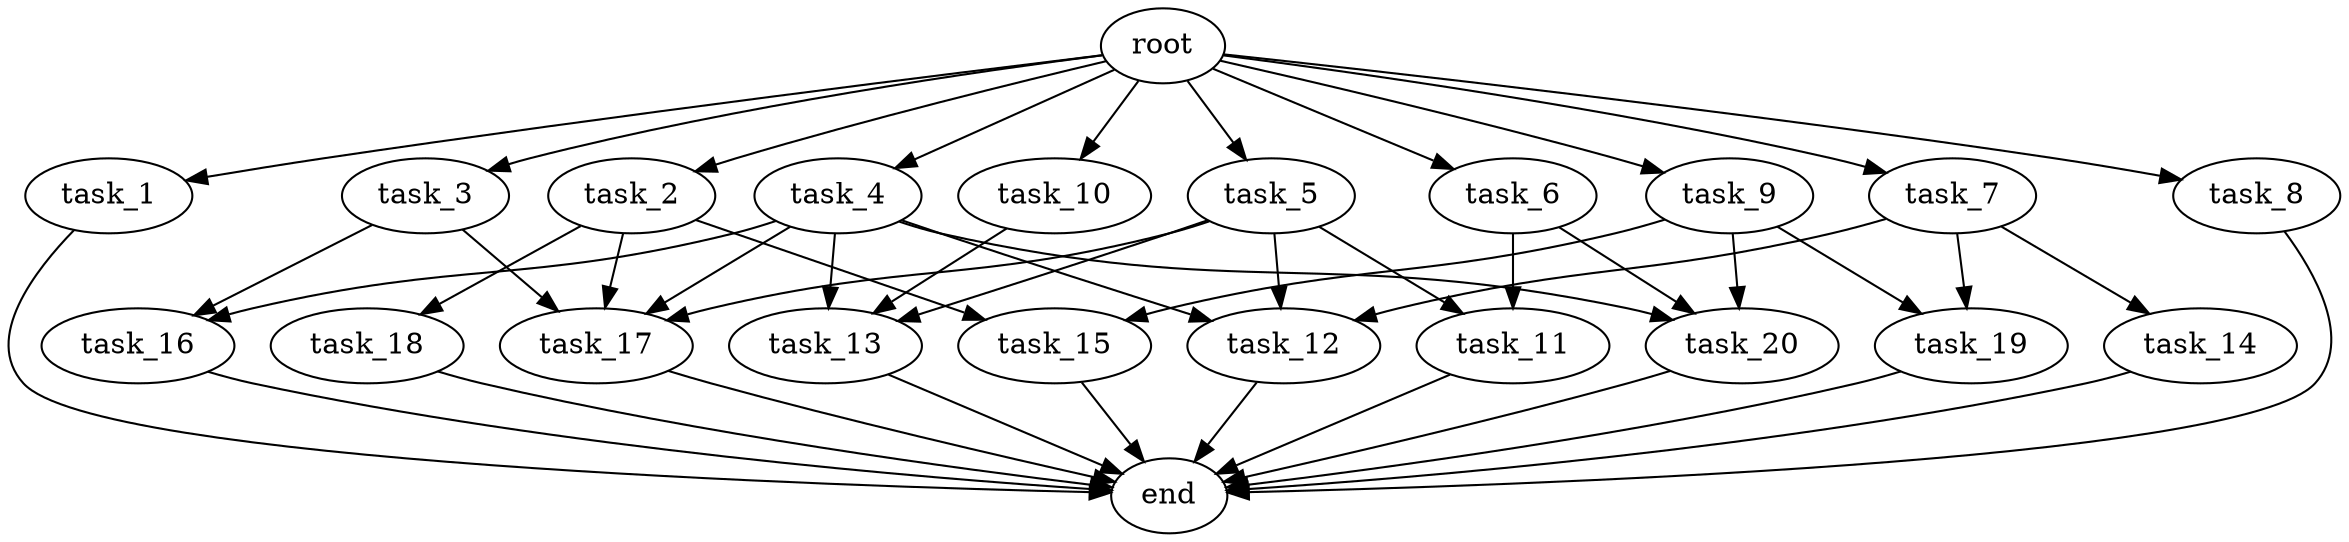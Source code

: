 digraph G {
  root [size="0.000000e+00"];
  task_1 [size="2.846332e+09"];
  task_2 [size="9.891006e+09"];
  task_3 [size="5.433462e+09"];
  task_4 [size="4.939630e+09"];
  task_5 [size="9.385666e+09"];
  task_6 [size="8.510746e+09"];
  task_7 [size="4.680740e+09"];
  task_8 [size="1.928921e+09"];
  task_9 [size="1.127355e+09"];
  task_10 [size="1.625780e+09"];
  task_11 [size="4.589686e+09"];
  task_12 [size="2.573392e+09"];
  task_13 [size="1.862804e+09"];
  task_14 [size="7.366442e+09"];
  task_15 [size="7.907886e+09"];
  task_16 [size="5.678244e+09"];
  task_17 [size="7.573070e+09"];
  task_18 [size="1.755774e+09"];
  task_19 [size="8.561609e+09"];
  task_20 [size="8.970531e+09"];
  end [size="0.000000e+00"];

  root -> task_1 [size="1.000000e-12"];
  root -> task_2 [size="1.000000e-12"];
  root -> task_3 [size="1.000000e-12"];
  root -> task_4 [size="1.000000e-12"];
  root -> task_5 [size="1.000000e-12"];
  root -> task_6 [size="1.000000e-12"];
  root -> task_7 [size="1.000000e-12"];
  root -> task_8 [size="1.000000e-12"];
  root -> task_9 [size="1.000000e-12"];
  root -> task_10 [size="1.000000e-12"];
  task_1 -> end [size="1.000000e-12"];
  task_2 -> task_15 [size="3.953943e+08"];
  task_2 -> task_17 [size="1.893268e+08"];
  task_2 -> task_18 [size="1.755774e+08"];
  task_3 -> task_16 [size="2.839122e+08"];
  task_3 -> task_17 [size="1.893268e+08"];
  task_4 -> task_12 [size="8.577972e+07"];
  task_4 -> task_13 [size="6.209348e+07"];
  task_4 -> task_16 [size="2.839122e+08"];
  task_4 -> task_17 [size="1.893268e+08"];
  task_4 -> task_20 [size="2.990177e+08"];
  task_5 -> task_11 [size="2.294843e+08"];
  task_5 -> task_12 [size="8.577972e+07"];
  task_5 -> task_13 [size="6.209348e+07"];
  task_5 -> task_17 [size="1.893268e+08"];
  task_6 -> task_11 [size="2.294843e+08"];
  task_6 -> task_20 [size="2.990177e+08"];
  task_7 -> task_12 [size="8.577972e+07"];
  task_7 -> task_14 [size="7.366442e+08"];
  task_7 -> task_19 [size="4.280804e+08"];
  task_8 -> end [size="1.000000e-12"];
  task_9 -> task_15 [size="3.953943e+08"];
  task_9 -> task_19 [size="4.280804e+08"];
  task_9 -> task_20 [size="2.990177e+08"];
  task_10 -> task_13 [size="6.209348e+07"];
  task_11 -> end [size="1.000000e-12"];
  task_12 -> end [size="1.000000e-12"];
  task_13 -> end [size="1.000000e-12"];
  task_14 -> end [size="1.000000e-12"];
  task_15 -> end [size="1.000000e-12"];
  task_16 -> end [size="1.000000e-12"];
  task_17 -> end [size="1.000000e-12"];
  task_18 -> end [size="1.000000e-12"];
  task_19 -> end [size="1.000000e-12"];
  task_20 -> end [size="1.000000e-12"];
}
